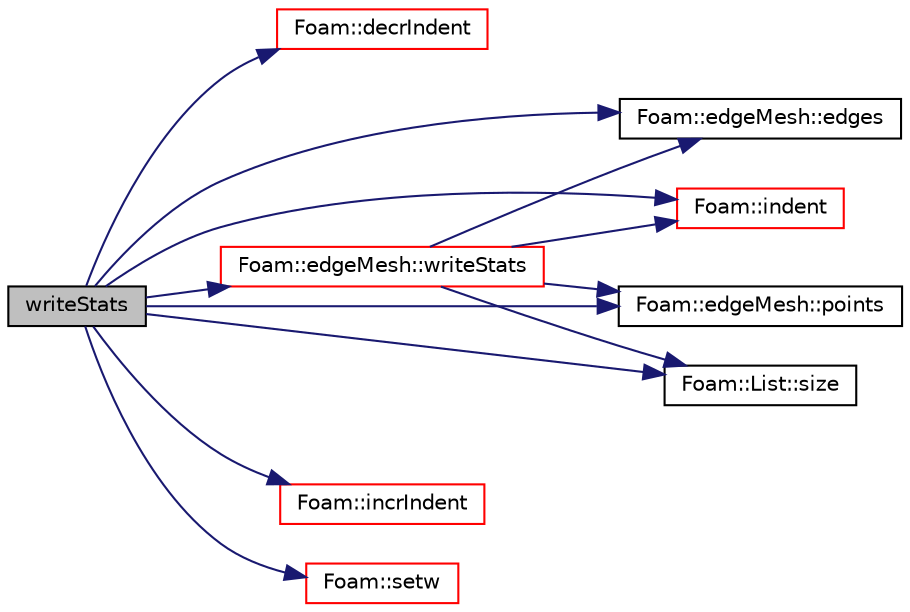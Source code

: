 digraph "writeStats"
{
  bgcolor="transparent";
  edge [fontname="Helvetica",fontsize="10",labelfontname="Helvetica",labelfontsize="10"];
  node [fontname="Helvetica",fontsize="10",shape=record];
  rankdir="LR";
  Node1548 [label="writeStats",height=0.2,width=0.4,color="black", fillcolor="grey75", style="filled", fontcolor="black"];
  Node1548 -> Node1549 [color="midnightblue",fontsize="10",style="solid",fontname="Helvetica"];
  Node1549 [label="Foam::decrIndent",height=0.2,width=0.4,color="red",URL="$a21851.html#a1c3a44e035fae1cd9d5a4a60a7e1c32b",tooltip="Decrement the indent level. "];
  Node1548 -> Node1553 [color="midnightblue",fontsize="10",style="solid",fontname="Helvetica"];
  Node1553 [label="Foam::edgeMesh::edges",height=0.2,width=0.4,color="black",URL="$a22517.html#a21d764179912ddda5c6f95193c289846",tooltip="Return edges. "];
  Node1548 -> Node1554 [color="midnightblue",fontsize="10",style="solid",fontname="Helvetica"];
  Node1554 [label="Foam::incrIndent",height=0.2,width=0.4,color="red",URL="$a21851.html#a5baff2b2334a238271b33f039e5dde5c",tooltip="Increment the indent level. "];
  Node1548 -> Node1564 [color="midnightblue",fontsize="10",style="solid",fontname="Helvetica"];
  Node1564 [label="Foam::indent",height=0.2,width=0.4,color="red",URL="$a21851.html#ae297c57ea5b952a8bc9e4f30f7ea8701",tooltip="Indent stream. "];
  Node1548 -> Node1565 [color="midnightblue",fontsize="10",style="solid",fontname="Helvetica"];
  Node1565 [label="Foam::edgeMesh::points",height=0.2,width=0.4,color="black",URL="$a22517.html#ac44123fc1265297c41a43c3b62fdb4c2",tooltip="Return points. "];
  Node1548 -> Node1566 [color="midnightblue",fontsize="10",style="solid",fontname="Helvetica"];
  Node1566 [label="Foam::setw",height=0.2,width=0.4,color="red",URL="$a21851.html#a3318127f6f23246407ca749a0a0ea03c"];
  Node1548 -> Node1567 [color="midnightblue",fontsize="10",style="solid",fontname="Helvetica"];
  Node1567 [label="Foam::List::size",height=0.2,width=0.4,color="black",URL="$a26833.html#a8a5f6fa29bd4b500caf186f60245b384",tooltip="Override size to be inconsistent with allocated storage. "];
  Node1548 -> Node1568 [color="midnightblue",fontsize="10",style="solid",fontname="Helvetica"];
  Node1568 [label="Foam::edgeMesh::writeStats",height=0.2,width=0.4,color="red",URL="$a22517.html#a9dcc5076c83a26b069fbc8106a14c7ec"];
  Node1568 -> Node1553 [color="midnightblue",fontsize="10",style="solid",fontname="Helvetica"];
  Node1568 -> Node1564 [color="midnightblue",fontsize="10",style="solid",fontname="Helvetica"];
  Node1568 -> Node1565 [color="midnightblue",fontsize="10",style="solid",fontname="Helvetica"];
  Node1568 -> Node1567 [color="midnightblue",fontsize="10",style="solid",fontname="Helvetica"];
}
